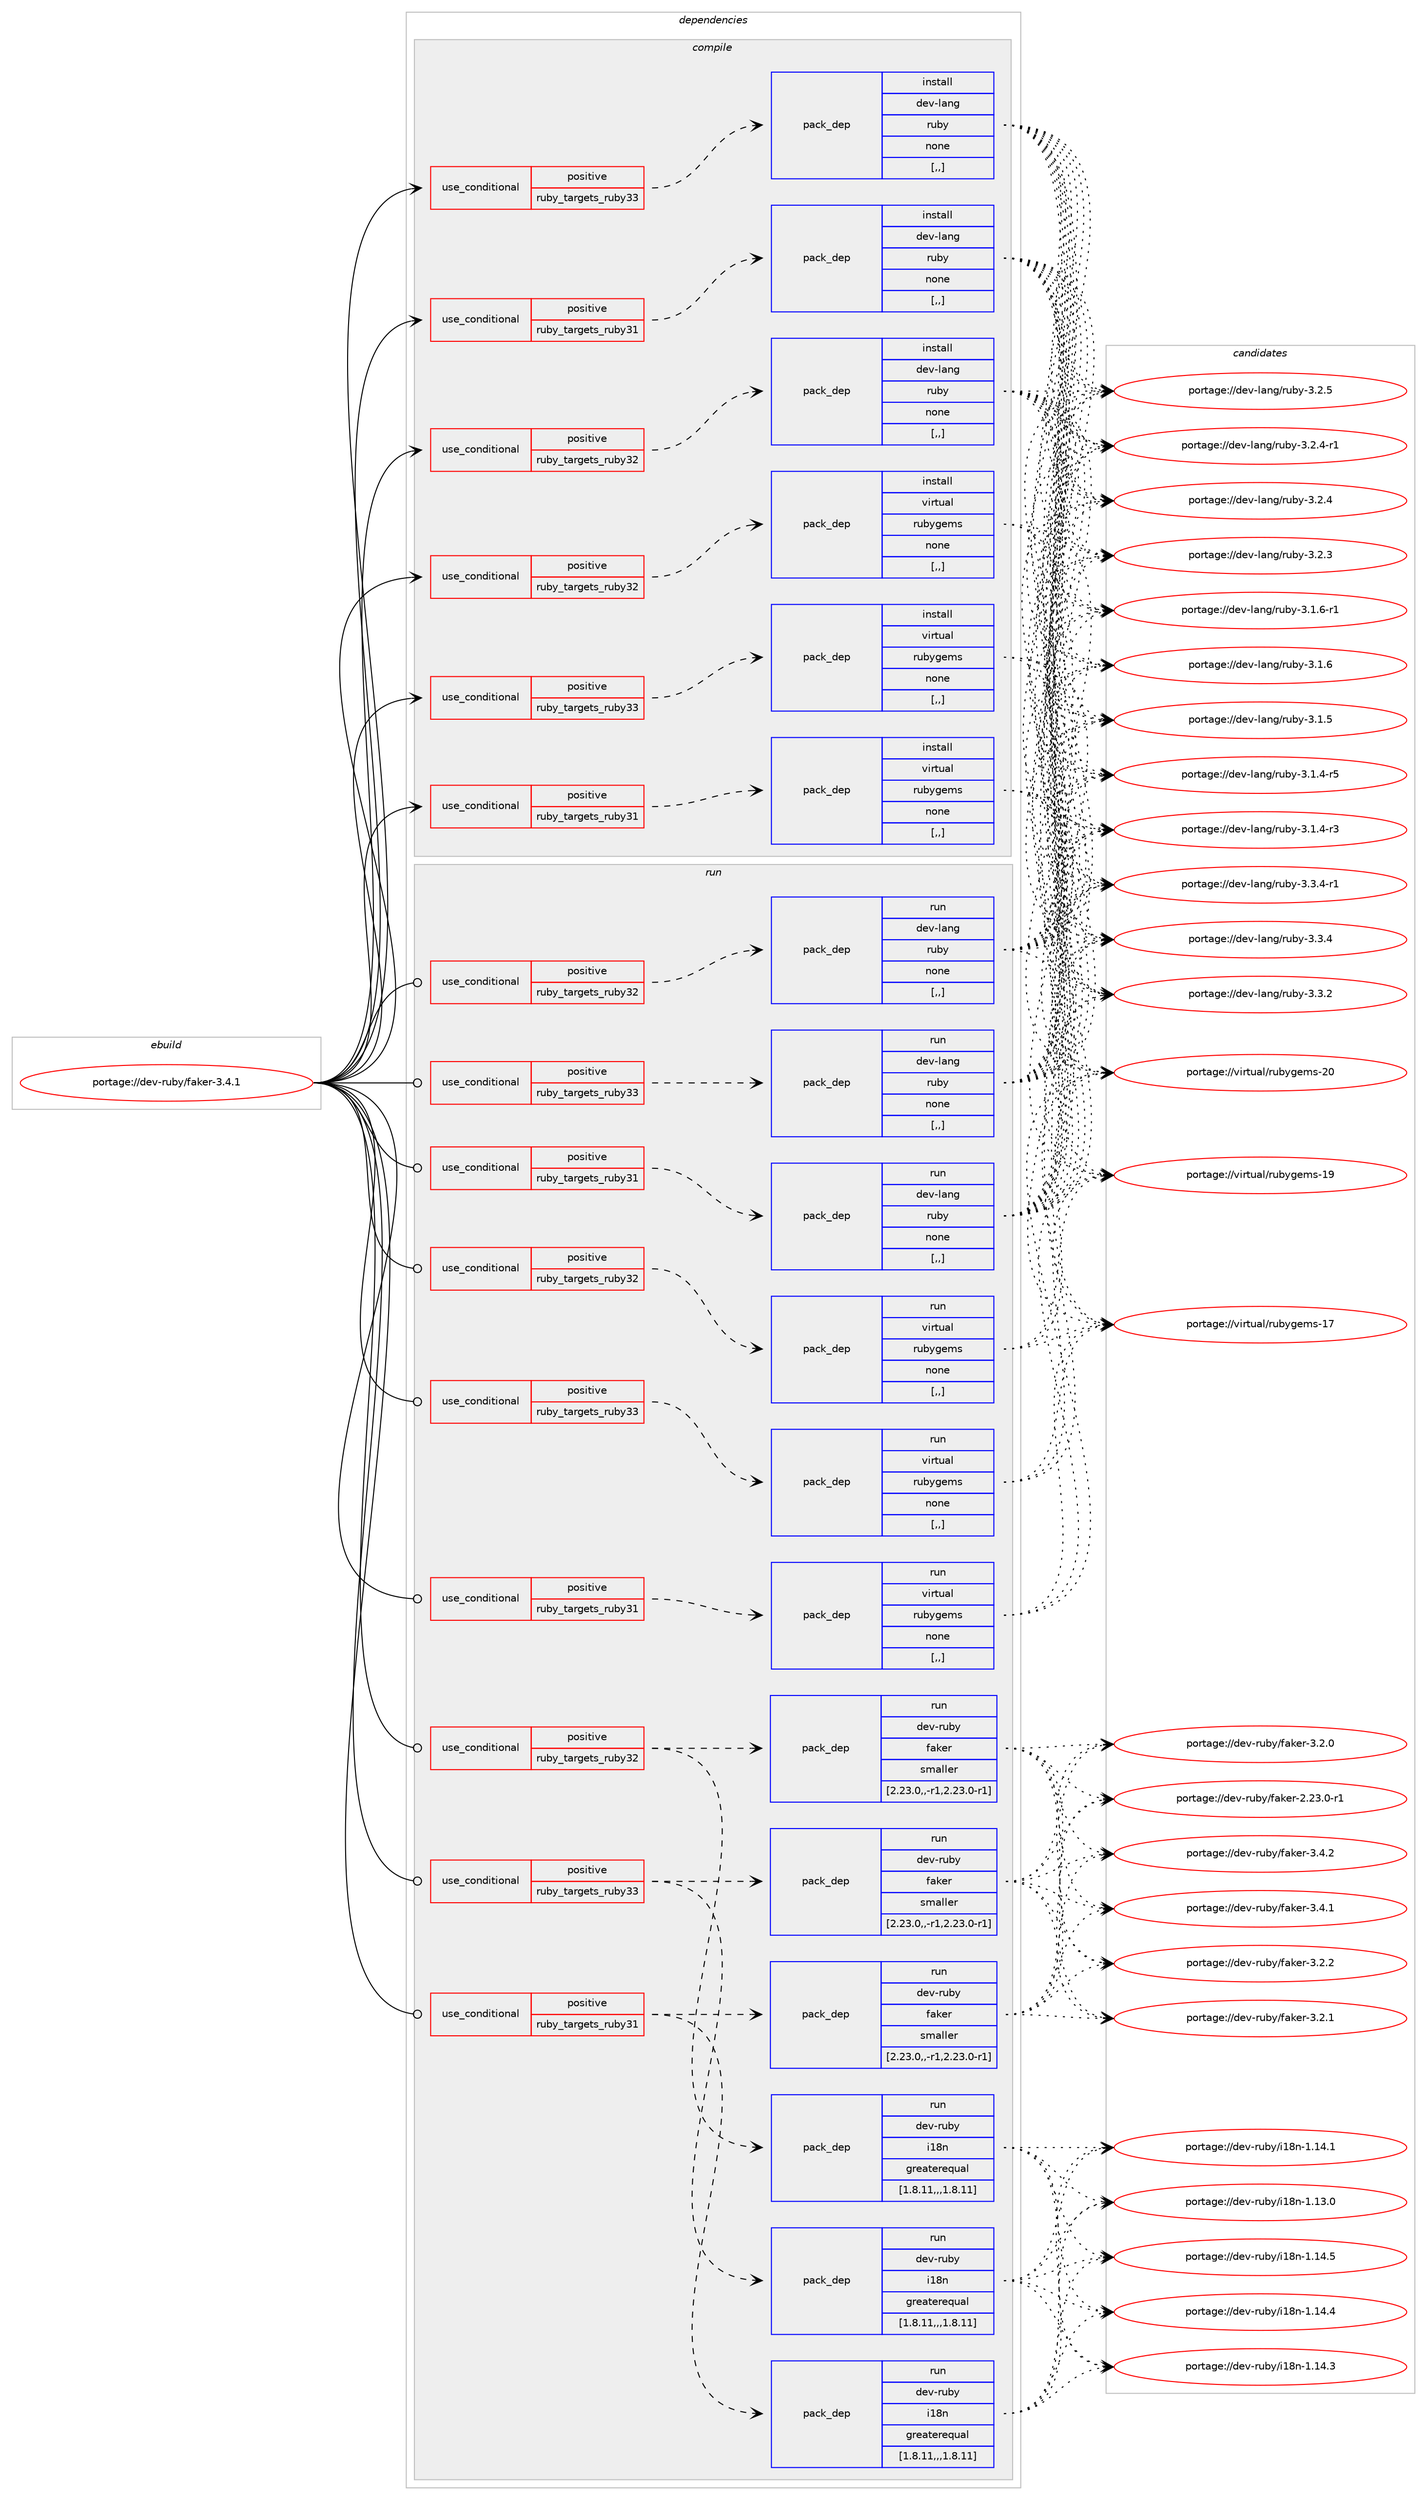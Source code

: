 digraph prolog {

# *************
# Graph options
# *************

newrank=true;
concentrate=true;
compound=true;
graph [rankdir=LR,fontname=Helvetica,fontsize=10,ranksep=1.5];#, ranksep=2.5, nodesep=0.2];
edge  [arrowhead=vee];
node  [fontname=Helvetica,fontsize=10];

# **********
# The ebuild
# **********

subgraph cluster_leftcol {
color=gray;
label=<<i>ebuild</i>>;
id [label="portage://dev-ruby/faker-3.4.1", color=red, width=4, href="../dev-ruby/faker-3.4.1.svg"];
}

# ****************
# The dependencies
# ****************

subgraph cluster_midcol {
color=gray;
label=<<i>dependencies</i>>;
subgraph cluster_compile {
fillcolor="#eeeeee";
style=filled;
label=<<i>compile</i>>;
subgraph cond47506 {
dependency183318 [label=<<TABLE BORDER="0" CELLBORDER="1" CELLSPACING="0" CELLPADDING="4"><TR><TD ROWSPAN="3" CELLPADDING="10">use_conditional</TD></TR><TR><TD>positive</TD></TR><TR><TD>ruby_targets_ruby31</TD></TR></TABLE>>, shape=none, color=red];
subgraph pack134497 {
dependency183319 [label=<<TABLE BORDER="0" CELLBORDER="1" CELLSPACING="0" CELLPADDING="4" WIDTH="220"><TR><TD ROWSPAN="6" CELLPADDING="30">pack_dep</TD></TR><TR><TD WIDTH="110">install</TD></TR><TR><TD>dev-lang</TD></TR><TR><TD>ruby</TD></TR><TR><TD>none</TD></TR><TR><TD>[,,]</TD></TR></TABLE>>, shape=none, color=blue];
}
dependency183318:e -> dependency183319:w [weight=20,style="dashed",arrowhead="vee"];
}
id:e -> dependency183318:w [weight=20,style="solid",arrowhead="vee"];
subgraph cond47507 {
dependency183320 [label=<<TABLE BORDER="0" CELLBORDER="1" CELLSPACING="0" CELLPADDING="4"><TR><TD ROWSPAN="3" CELLPADDING="10">use_conditional</TD></TR><TR><TD>positive</TD></TR><TR><TD>ruby_targets_ruby31</TD></TR></TABLE>>, shape=none, color=red];
subgraph pack134498 {
dependency183321 [label=<<TABLE BORDER="0" CELLBORDER="1" CELLSPACING="0" CELLPADDING="4" WIDTH="220"><TR><TD ROWSPAN="6" CELLPADDING="30">pack_dep</TD></TR><TR><TD WIDTH="110">install</TD></TR><TR><TD>virtual</TD></TR><TR><TD>rubygems</TD></TR><TR><TD>none</TD></TR><TR><TD>[,,]</TD></TR></TABLE>>, shape=none, color=blue];
}
dependency183320:e -> dependency183321:w [weight=20,style="dashed",arrowhead="vee"];
}
id:e -> dependency183320:w [weight=20,style="solid",arrowhead="vee"];
subgraph cond47508 {
dependency183322 [label=<<TABLE BORDER="0" CELLBORDER="1" CELLSPACING="0" CELLPADDING="4"><TR><TD ROWSPAN="3" CELLPADDING="10">use_conditional</TD></TR><TR><TD>positive</TD></TR><TR><TD>ruby_targets_ruby32</TD></TR></TABLE>>, shape=none, color=red];
subgraph pack134499 {
dependency183323 [label=<<TABLE BORDER="0" CELLBORDER="1" CELLSPACING="0" CELLPADDING="4" WIDTH="220"><TR><TD ROWSPAN="6" CELLPADDING="30">pack_dep</TD></TR><TR><TD WIDTH="110">install</TD></TR><TR><TD>dev-lang</TD></TR><TR><TD>ruby</TD></TR><TR><TD>none</TD></TR><TR><TD>[,,]</TD></TR></TABLE>>, shape=none, color=blue];
}
dependency183322:e -> dependency183323:w [weight=20,style="dashed",arrowhead="vee"];
}
id:e -> dependency183322:w [weight=20,style="solid",arrowhead="vee"];
subgraph cond47509 {
dependency183324 [label=<<TABLE BORDER="0" CELLBORDER="1" CELLSPACING="0" CELLPADDING="4"><TR><TD ROWSPAN="3" CELLPADDING="10">use_conditional</TD></TR><TR><TD>positive</TD></TR><TR><TD>ruby_targets_ruby32</TD></TR></TABLE>>, shape=none, color=red];
subgraph pack134500 {
dependency183325 [label=<<TABLE BORDER="0" CELLBORDER="1" CELLSPACING="0" CELLPADDING="4" WIDTH="220"><TR><TD ROWSPAN="6" CELLPADDING="30">pack_dep</TD></TR><TR><TD WIDTH="110">install</TD></TR><TR><TD>virtual</TD></TR><TR><TD>rubygems</TD></TR><TR><TD>none</TD></TR><TR><TD>[,,]</TD></TR></TABLE>>, shape=none, color=blue];
}
dependency183324:e -> dependency183325:w [weight=20,style="dashed",arrowhead="vee"];
}
id:e -> dependency183324:w [weight=20,style="solid",arrowhead="vee"];
subgraph cond47510 {
dependency183326 [label=<<TABLE BORDER="0" CELLBORDER="1" CELLSPACING="0" CELLPADDING="4"><TR><TD ROWSPAN="3" CELLPADDING="10">use_conditional</TD></TR><TR><TD>positive</TD></TR><TR><TD>ruby_targets_ruby33</TD></TR></TABLE>>, shape=none, color=red];
subgraph pack134501 {
dependency183327 [label=<<TABLE BORDER="0" CELLBORDER="1" CELLSPACING="0" CELLPADDING="4" WIDTH="220"><TR><TD ROWSPAN="6" CELLPADDING="30">pack_dep</TD></TR><TR><TD WIDTH="110">install</TD></TR><TR><TD>dev-lang</TD></TR><TR><TD>ruby</TD></TR><TR><TD>none</TD></TR><TR><TD>[,,]</TD></TR></TABLE>>, shape=none, color=blue];
}
dependency183326:e -> dependency183327:w [weight=20,style="dashed",arrowhead="vee"];
}
id:e -> dependency183326:w [weight=20,style="solid",arrowhead="vee"];
subgraph cond47511 {
dependency183328 [label=<<TABLE BORDER="0" CELLBORDER="1" CELLSPACING="0" CELLPADDING="4"><TR><TD ROWSPAN="3" CELLPADDING="10">use_conditional</TD></TR><TR><TD>positive</TD></TR><TR><TD>ruby_targets_ruby33</TD></TR></TABLE>>, shape=none, color=red];
subgraph pack134502 {
dependency183329 [label=<<TABLE BORDER="0" CELLBORDER="1" CELLSPACING="0" CELLPADDING="4" WIDTH="220"><TR><TD ROWSPAN="6" CELLPADDING="30">pack_dep</TD></TR><TR><TD WIDTH="110">install</TD></TR><TR><TD>virtual</TD></TR><TR><TD>rubygems</TD></TR><TR><TD>none</TD></TR><TR><TD>[,,]</TD></TR></TABLE>>, shape=none, color=blue];
}
dependency183328:e -> dependency183329:w [weight=20,style="dashed",arrowhead="vee"];
}
id:e -> dependency183328:w [weight=20,style="solid",arrowhead="vee"];
}
subgraph cluster_compileandrun {
fillcolor="#eeeeee";
style=filled;
label=<<i>compile and run</i>>;
}
subgraph cluster_run {
fillcolor="#eeeeee";
style=filled;
label=<<i>run</i>>;
subgraph cond47512 {
dependency183330 [label=<<TABLE BORDER="0" CELLBORDER="1" CELLSPACING="0" CELLPADDING="4"><TR><TD ROWSPAN="3" CELLPADDING="10">use_conditional</TD></TR><TR><TD>positive</TD></TR><TR><TD>ruby_targets_ruby31</TD></TR></TABLE>>, shape=none, color=red];
subgraph pack134503 {
dependency183331 [label=<<TABLE BORDER="0" CELLBORDER="1" CELLSPACING="0" CELLPADDING="4" WIDTH="220"><TR><TD ROWSPAN="6" CELLPADDING="30">pack_dep</TD></TR><TR><TD WIDTH="110">run</TD></TR><TR><TD>dev-lang</TD></TR><TR><TD>ruby</TD></TR><TR><TD>none</TD></TR><TR><TD>[,,]</TD></TR></TABLE>>, shape=none, color=blue];
}
dependency183330:e -> dependency183331:w [weight=20,style="dashed",arrowhead="vee"];
}
id:e -> dependency183330:w [weight=20,style="solid",arrowhead="odot"];
subgraph cond47513 {
dependency183332 [label=<<TABLE BORDER="0" CELLBORDER="1" CELLSPACING="0" CELLPADDING="4"><TR><TD ROWSPAN="3" CELLPADDING="10">use_conditional</TD></TR><TR><TD>positive</TD></TR><TR><TD>ruby_targets_ruby31</TD></TR></TABLE>>, shape=none, color=red];
subgraph pack134504 {
dependency183333 [label=<<TABLE BORDER="0" CELLBORDER="1" CELLSPACING="0" CELLPADDING="4" WIDTH="220"><TR><TD ROWSPAN="6" CELLPADDING="30">pack_dep</TD></TR><TR><TD WIDTH="110">run</TD></TR><TR><TD>dev-ruby</TD></TR><TR><TD>i18n</TD></TR><TR><TD>greaterequal</TD></TR><TR><TD>[1.8.11,,,1.8.11]</TD></TR></TABLE>>, shape=none, color=blue];
}
dependency183332:e -> dependency183333:w [weight=20,style="dashed",arrowhead="vee"];
subgraph pack134505 {
dependency183334 [label=<<TABLE BORDER="0" CELLBORDER="1" CELLSPACING="0" CELLPADDING="4" WIDTH="220"><TR><TD ROWSPAN="6" CELLPADDING="30">pack_dep</TD></TR><TR><TD WIDTH="110">run</TD></TR><TR><TD>dev-ruby</TD></TR><TR><TD>faker</TD></TR><TR><TD>smaller</TD></TR><TR><TD>[2.23.0,,-r1,2.23.0-r1]</TD></TR></TABLE>>, shape=none, color=blue];
}
dependency183332:e -> dependency183334:w [weight=20,style="dashed",arrowhead="vee"];
}
id:e -> dependency183332:w [weight=20,style="solid",arrowhead="odot"];
subgraph cond47514 {
dependency183335 [label=<<TABLE BORDER="0" CELLBORDER="1" CELLSPACING="0" CELLPADDING="4"><TR><TD ROWSPAN="3" CELLPADDING="10">use_conditional</TD></TR><TR><TD>positive</TD></TR><TR><TD>ruby_targets_ruby31</TD></TR></TABLE>>, shape=none, color=red];
subgraph pack134506 {
dependency183336 [label=<<TABLE BORDER="0" CELLBORDER="1" CELLSPACING="0" CELLPADDING="4" WIDTH="220"><TR><TD ROWSPAN="6" CELLPADDING="30">pack_dep</TD></TR><TR><TD WIDTH="110">run</TD></TR><TR><TD>virtual</TD></TR><TR><TD>rubygems</TD></TR><TR><TD>none</TD></TR><TR><TD>[,,]</TD></TR></TABLE>>, shape=none, color=blue];
}
dependency183335:e -> dependency183336:w [weight=20,style="dashed",arrowhead="vee"];
}
id:e -> dependency183335:w [weight=20,style="solid",arrowhead="odot"];
subgraph cond47515 {
dependency183337 [label=<<TABLE BORDER="0" CELLBORDER="1" CELLSPACING="0" CELLPADDING="4"><TR><TD ROWSPAN="3" CELLPADDING="10">use_conditional</TD></TR><TR><TD>positive</TD></TR><TR><TD>ruby_targets_ruby32</TD></TR></TABLE>>, shape=none, color=red];
subgraph pack134507 {
dependency183338 [label=<<TABLE BORDER="0" CELLBORDER="1" CELLSPACING="0" CELLPADDING="4" WIDTH="220"><TR><TD ROWSPAN="6" CELLPADDING="30">pack_dep</TD></TR><TR><TD WIDTH="110">run</TD></TR><TR><TD>dev-lang</TD></TR><TR><TD>ruby</TD></TR><TR><TD>none</TD></TR><TR><TD>[,,]</TD></TR></TABLE>>, shape=none, color=blue];
}
dependency183337:e -> dependency183338:w [weight=20,style="dashed",arrowhead="vee"];
}
id:e -> dependency183337:w [weight=20,style="solid",arrowhead="odot"];
subgraph cond47516 {
dependency183339 [label=<<TABLE BORDER="0" CELLBORDER="1" CELLSPACING="0" CELLPADDING="4"><TR><TD ROWSPAN="3" CELLPADDING="10">use_conditional</TD></TR><TR><TD>positive</TD></TR><TR><TD>ruby_targets_ruby32</TD></TR></TABLE>>, shape=none, color=red];
subgraph pack134508 {
dependency183340 [label=<<TABLE BORDER="0" CELLBORDER="1" CELLSPACING="0" CELLPADDING="4" WIDTH="220"><TR><TD ROWSPAN="6" CELLPADDING="30">pack_dep</TD></TR><TR><TD WIDTH="110">run</TD></TR><TR><TD>dev-ruby</TD></TR><TR><TD>i18n</TD></TR><TR><TD>greaterequal</TD></TR><TR><TD>[1.8.11,,,1.8.11]</TD></TR></TABLE>>, shape=none, color=blue];
}
dependency183339:e -> dependency183340:w [weight=20,style="dashed",arrowhead="vee"];
subgraph pack134509 {
dependency183341 [label=<<TABLE BORDER="0" CELLBORDER="1" CELLSPACING="0" CELLPADDING="4" WIDTH="220"><TR><TD ROWSPAN="6" CELLPADDING="30">pack_dep</TD></TR><TR><TD WIDTH="110">run</TD></TR><TR><TD>dev-ruby</TD></TR><TR><TD>faker</TD></TR><TR><TD>smaller</TD></TR><TR><TD>[2.23.0,,-r1,2.23.0-r1]</TD></TR></TABLE>>, shape=none, color=blue];
}
dependency183339:e -> dependency183341:w [weight=20,style="dashed",arrowhead="vee"];
}
id:e -> dependency183339:w [weight=20,style="solid",arrowhead="odot"];
subgraph cond47517 {
dependency183342 [label=<<TABLE BORDER="0" CELLBORDER="1" CELLSPACING="0" CELLPADDING="4"><TR><TD ROWSPAN="3" CELLPADDING="10">use_conditional</TD></TR><TR><TD>positive</TD></TR><TR><TD>ruby_targets_ruby32</TD></TR></TABLE>>, shape=none, color=red];
subgraph pack134510 {
dependency183343 [label=<<TABLE BORDER="0" CELLBORDER="1" CELLSPACING="0" CELLPADDING="4" WIDTH="220"><TR><TD ROWSPAN="6" CELLPADDING="30">pack_dep</TD></TR><TR><TD WIDTH="110">run</TD></TR><TR><TD>virtual</TD></TR><TR><TD>rubygems</TD></TR><TR><TD>none</TD></TR><TR><TD>[,,]</TD></TR></TABLE>>, shape=none, color=blue];
}
dependency183342:e -> dependency183343:w [weight=20,style="dashed",arrowhead="vee"];
}
id:e -> dependency183342:w [weight=20,style="solid",arrowhead="odot"];
subgraph cond47518 {
dependency183344 [label=<<TABLE BORDER="0" CELLBORDER="1" CELLSPACING="0" CELLPADDING="4"><TR><TD ROWSPAN="3" CELLPADDING="10">use_conditional</TD></TR><TR><TD>positive</TD></TR><TR><TD>ruby_targets_ruby33</TD></TR></TABLE>>, shape=none, color=red];
subgraph pack134511 {
dependency183345 [label=<<TABLE BORDER="0" CELLBORDER="1" CELLSPACING="0" CELLPADDING="4" WIDTH="220"><TR><TD ROWSPAN="6" CELLPADDING="30">pack_dep</TD></TR><TR><TD WIDTH="110">run</TD></TR><TR><TD>dev-lang</TD></TR><TR><TD>ruby</TD></TR><TR><TD>none</TD></TR><TR><TD>[,,]</TD></TR></TABLE>>, shape=none, color=blue];
}
dependency183344:e -> dependency183345:w [weight=20,style="dashed",arrowhead="vee"];
}
id:e -> dependency183344:w [weight=20,style="solid",arrowhead="odot"];
subgraph cond47519 {
dependency183346 [label=<<TABLE BORDER="0" CELLBORDER="1" CELLSPACING="0" CELLPADDING="4"><TR><TD ROWSPAN="3" CELLPADDING="10">use_conditional</TD></TR><TR><TD>positive</TD></TR><TR><TD>ruby_targets_ruby33</TD></TR></TABLE>>, shape=none, color=red];
subgraph pack134512 {
dependency183347 [label=<<TABLE BORDER="0" CELLBORDER="1" CELLSPACING="0" CELLPADDING="4" WIDTH="220"><TR><TD ROWSPAN="6" CELLPADDING="30">pack_dep</TD></TR><TR><TD WIDTH="110">run</TD></TR><TR><TD>dev-ruby</TD></TR><TR><TD>i18n</TD></TR><TR><TD>greaterequal</TD></TR><TR><TD>[1.8.11,,,1.8.11]</TD></TR></TABLE>>, shape=none, color=blue];
}
dependency183346:e -> dependency183347:w [weight=20,style="dashed",arrowhead="vee"];
subgraph pack134513 {
dependency183348 [label=<<TABLE BORDER="0" CELLBORDER="1" CELLSPACING="0" CELLPADDING="4" WIDTH="220"><TR><TD ROWSPAN="6" CELLPADDING="30">pack_dep</TD></TR><TR><TD WIDTH="110">run</TD></TR><TR><TD>dev-ruby</TD></TR><TR><TD>faker</TD></TR><TR><TD>smaller</TD></TR><TR><TD>[2.23.0,,-r1,2.23.0-r1]</TD></TR></TABLE>>, shape=none, color=blue];
}
dependency183346:e -> dependency183348:w [weight=20,style="dashed",arrowhead="vee"];
}
id:e -> dependency183346:w [weight=20,style="solid",arrowhead="odot"];
subgraph cond47520 {
dependency183349 [label=<<TABLE BORDER="0" CELLBORDER="1" CELLSPACING="0" CELLPADDING="4"><TR><TD ROWSPAN="3" CELLPADDING="10">use_conditional</TD></TR><TR><TD>positive</TD></TR><TR><TD>ruby_targets_ruby33</TD></TR></TABLE>>, shape=none, color=red];
subgraph pack134514 {
dependency183350 [label=<<TABLE BORDER="0" CELLBORDER="1" CELLSPACING="0" CELLPADDING="4" WIDTH="220"><TR><TD ROWSPAN="6" CELLPADDING="30">pack_dep</TD></TR><TR><TD WIDTH="110">run</TD></TR><TR><TD>virtual</TD></TR><TR><TD>rubygems</TD></TR><TR><TD>none</TD></TR><TR><TD>[,,]</TD></TR></TABLE>>, shape=none, color=blue];
}
dependency183349:e -> dependency183350:w [weight=20,style="dashed",arrowhead="vee"];
}
id:e -> dependency183349:w [weight=20,style="solid",arrowhead="odot"];
}
}

# **************
# The candidates
# **************

subgraph cluster_choices {
rank=same;
color=gray;
label=<<i>candidates</i>>;

subgraph choice134497 {
color=black;
nodesep=1;
choice100101118451089711010347114117981214551465146524511449 [label="portage://dev-lang/ruby-3.3.4-r1", color=red, width=4,href="../dev-lang/ruby-3.3.4-r1.svg"];
choice10010111845108971101034711411798121455146514652 [label="portage://dev-lang/ruby-3.3.4", color=red, width=4,href="../dev-lang/ruby-3.3.4.svg"];
choice10010111845108971101034711411798121455146514650 [label="portage://dev-lang/ruby-3.3.2", color=red, width=4,href="../dev-lang/ruby-3.3.2.svg"];
choice10010111845108971101034711411798121455146504653 [label="portage://dev-lang/ruby-3.2.5", color=red, width=4,href="../dev-lang/ruby-3.2.5.svg"];
choice100101118451089711010347114117981214551465046524511449 [label="portage://dev-lang/ruby-3.2.4-r1", color=red, width=4,href="../dev-lang/ruby-3.2.4-r1.svg"];
choice10010111845108971101034711411798121455146504652 [label="portage://dev-lang/ruby-3.2.4", color=red, width=4,href="../dev-lang/ruby-3.2.4.svg"];
choice10010111845108971101034711411798121455146504651 [label="portage://dev-lang/ruby-3.2.3", color=red, width=4,href="../dev-lang/ruby-3.2.3.svg"];
choice100101118451089711010347114117981214551464946544511449 [label="portage://dev-lang/ruby-3.1.6-r1", color=red, width=4,href="../dev-lang/ruby-3.1.6-r1.svg"];
choice10010111845108971101034711411798121455146494654 [label="portage://dev-lang/ruby-3.1.6", color=red, width=4,href="../dev-lang/ruby-3.1.6.svg"];
choice10010111845108971101034711411798121455146494653 [label="portage://dev-lang/ruby-3.1.5", color=red, width=4,href="../dev-lang/ruby-3.1.5.svg"];
choice100101118451089711010347114117981214551464946524511453 [label="portage://dev-lang/ruby-3.1.4-r5", color=red, width=4,href="../dev-lang/ruby-3.1.4-r5.svg"];
choice100101118451089711010347114117981214551464946524511451 [label="portage://dev-lang/ruby-3.1.4-r3", color=red, width=4,href="../dev-lang/ruby-3.1.4-r3.svg"];
dependency183319:e -> choice100101118451089711010347114117981214551465146524511449:w [style=dotted,weight="100"];
dependency183319:e -> choice10010111845108971101034711411798121455146514652:w [style=dotted,weight="100"];
dependency183319:e -> choice10010111845108971101034711411798121455146514650:w [style=dotted,weight="100"];
dependency183319:e -> choice10010111845108971101034711411798121455146504653:w [style=dotted,weight="100"];
dependency183319:e -> choice100101118451089711010347114117981214551465046524511449:w [style=dotted,weight="100"];
dependency183319:e -> choice10010111845108971101034711411798121455146504652:w [style=dotted,weight="100"];
dependency183319:e -> choice10010111845108971101034711411798121455146504651:w [style=dotted,weight="100"];
dependency183319:e -> choice100101118451089711010347114117981214551464946544511449:w [style=dotted,weight="100"];
dependency183319:e -> choice10010111845108971101034711411798121455146494654:w [style=dotted,weight="100"];
dependency183319:e -> choice10010111845108971101034711411798121455146494653:w [style=dotted,weight="100"];
dependency183319:e -> choice100101118451089711010347114117981214551464946524511453:w [style=dotted,weight="100"];
dependency183319:e -> choice100101118451089711010347114117981214551464946524511451:w [style=dotted,weight="100"];
}
subgraph choice134498 {
color=black;
nodesep=1;
choice118105114116117971084711411798121103101109115455048 [label="portage://virtual/rubygems-20", color=red, width=4,href="../virtual/rubygems-20.svg"];
choice118105114116117971084711411798121103101109115454957 [label="portage://virtual/rubygems-19", color=red, width=4,href="../virtual/rubygems-19.svg"];
choice118105114116117971084711411798121103101109115454955 [label="portage://virtual/rubygems-17", color=red, width=4,href="../virtual/rubygems-17.svg"];
dependency183321:e -> choice118105114116117971084711411798121103101109115455048:w [style=dotted,weight="100"];
dependency183321:e -> choice118105114116117971084711411798121103101109115454957:w [style=dotted,weight="100"];
dependency183321:e -> choice118105114116117971084711411798121103101109115454955:w [style=dotted,weight="100"];
}
subgraph choice134499 {
color=black;
nodesep=1;
choice100101118451089711010347114117981214551465146524511449 [label="portage://dev-lang/ruby-3.3.4-r1", color=red, width=4,href="../dev-lang/ruby-3.3.4-r1.svg"];
choice10010111845108971101034711411798121455146514652 [label="portage://dev-lang/ruby-3.3.4", color=red, width=4,href="../dev-lang/ruby-3.3.4.svg"];
choice10010111845108971101034711411798121455146514650 [label="portage://dev-lang/ruby-3.3.2", color=red, width=4,href="../dev-lang/ruby-3.3.2.svg"];
choice10010111845108971101034711411798121455146504653 [label="portage://dev-lang/ruby-3.2.5", color=red, width=4,href="../dev-lang/ruby-3.2.5.svg"];
choice100101118451089711010347114117981214551465046524511449 [label="portage://dev-lang/ruby-3.2.4-r1", color=red, width=4,href="../dev-lang/ruby-3.2.4-r1.svg"];
choice10010111845108971101034711411798121455146504652 [label="portage://dev-lang/ruby-3.2.4", color=red, width=4,href="../dev-lang/ruby-3.2.4.svg"];
choice10010111845108971101034711411798121455146504651 [label="portage://dev-lang/ruby-3.2.3", color=red, width=4,href="../dev-lang/ruby-3.2.3.svg"];
choice100101118451089711010347114117981214551464946544511449 [label="portage://dev-lang/ruby-3.1.6-r1", color=red, width=4,href="../dev-lang/ruby-3.1.6-r1.svg"];
choice10010111845108971101034711411798121455146494654 [label="portage://dev-lang/ruby-3.1.6", color=red, width=4,href="../dev-lang/ruby-3.1.6.svg"];
choice10010111845108971101034711411798121455146494653 [label="portage://dev-lang/ruby-3.1.5", color=red, width=4,href="../dev-lang/ruby-3.1.5.svg"];
choice100101118451089711010347114117981214551464946524511453 [label="portage://dev-lang/ruby-3.1.4-r5", color=red, width=4,href="../dev-lang/ruby-3.1.4-r5.svg"];
choice100101118451089711010347114117981214551464946524511451 [label="portage://dev-lang/ruby-3.1.4-r3", color=red, width=4,href="../dev-lang/ruby-3.1.4-r3.svg"];
dependency183323:e -> choice100101118451089711010347114117981214551465146524511449:w [style=dotted,weight="100"];
dependency183323:e -> choice10010111845108971101034711411798121455146514652:w [style=dotted,weight="100"];
dependency183323:e -> choice10010111845108971101034711411798121455146514650:w [style=dotted,weight="100"];
dependency183323:e -> choice10010111845108971101034711411798121455146504653:w [style=dotted,weight="100"];
dependency183323:e -> choice100101118451089711010347114117981214551465046524511449:w [style=dotted,weight="100"];
dependency183323:e -> choice10010111845108971101034711411798121455146504652:w [style=dotted,weight="100"];
dependency183323:e -> choice10010111845108971101034711411798121455146504651:w [style=dotted,weight="100"];
dependency183323:e -> choice100101118451089711010347114117981214551464946544511449:w [style=dotted,weight="100"];
dependency183323:e -> choice10010111845108971101034711411798121455146494654:w [style=dotted,weight="100"];
dependency183323:e -> choice10010111845108971101034711411798121455146494653:w [style=dotted,weight="100"];
dependency183323:e -> choice100101118451089711010347114117981214551464946524511453:w [style=dotted,weight="100"];
dependency183323:e -> choice100101118451089711010347114117981214551464946524511451:w [style=dotted,weight="100"];
}
subgraph choice134500 {
color=black;
nodesep=1;
choice118105114116117971084711411798121103101109115455048 [label="portage://virtual/rubygems-20", color=red, width=4,href="../virtual/rubygems-20.svg"];
choice118105114116117971084711411798121103101109115454957 [label="portage://virtual/rubygems-19", color=red, width=4,href="../virtual/rubygems-19.svg"];
choice118105114116117971084711411798121103101109115454955 [label="portage://virtual/rubygems-17", color=red, width=4,href="../virtual/rubygems-17.svg"];
dependency183325:e -> choice118105114116117971084711411798121103101109115455048:w [style=dotted,weight="100"];
dependency183325:e -> choice118105114116117971084711411798121103101109115454957:w [style=dotted,weight="100"];
dependency183325:e -> choice118105114116117971084711411798121103101109115454955:w [style=dotted,weight="100"];
}
subgraph choice134501 {
color=black;
nodesep=1;
choice100101118451089711010347114117981214551465146524511449 [label="portage://dev-lang/ruby-3.3.4-r1", color=red, width=4,href="../dev-lang/ruby-3.3.4-r1.svg"];
choice10010111845108971101034711411798121455146514652 [label="portage://dev-lang/ruby-3.3.4", color=red, width=4,href="../dev-lang/ruby-3.3.4.svg"];
choice10010111845108971101034711411798121455146514650 [label="portage://dev-lang/ruby-3.3.2", color=red, width=4,href="../dev-lang/ruby-3.3.2.svg"];
choice10010111845108971101034711411798121455146504653 [label="portage://dev-lang/ruby-3.2.5", color=red, width=4,href="../dev-lang/ruby-3.2.5.svg"];
choice100101118451089711010347114117981214551465046524511449 [label="portage://dev-lang/ruby-3.2.4-r1", color=red, width=4,href="../dev-lang/ruby-3.2.4-r1.svg"];
choice10010111845108971101034711411798121455146504652 [label="portage://dev-lang/ruby-3.2.4", color=red, width=4,href="../dev-lang/ruby-3.2.4.svg"];
choice10010111845108971101034711411798121455146504651 [label="portage://dev-lang/ruby-3.2.3", color=red, width=4,href="../dev-lang/ruby-3.2.3.svg"];
choice100101118451089711010347114117981214551464946544511449 [label="portage://dev-lang/ruby-3.1.6-r1", color=red, width=4,href="../dev-lang/ruby-3.1.6-r1.svg"];
choice10010111845108971101034711411798121455146494654 [label="portage://dev-lang/ruby-3.1.6", color=red, width=4,href="../dev-lang/ruby-3.1.6.svg"];
choice10010111845108971101034711411798121455146494653 [label="portage://dev-lang/ruby-3.1.5", color=red, width=4,href="../dev-lang/ruby-3.1.5.svg"];
choice100101118451089711010347114117981214551464946524511453 [label="portage://dev-lang/ruby-3.1.4-r5", color=red, width=4,href="../dev-lang/ruby-3.1.4-r5.svg"];
choice100101118451089711010347114117981214551464946524511451 [label="portage://dev-lang/ruby-3.1.4-r3", color=red, width=4,href="../dev-lang/ruby-3.1.4-r3.svg"];
dependency183327:e -> choice100101118451089711010347114117981214551465146524511449:w [style=dotted,weight="100"];
dependency183327:e -> choice10010111845108971101034711411798121455146514652:w [style=dotted,weight="100"];
dependency183327:e -> choice10010111845108971101034711411798121455146514650:w [style=dotted,weight="100"];
dependency183327:e -> choice10010111845108971101034711411798121455146504653:w [style=dotted,weight="100"];
dependency183327:e -> choice100101118451089711010347114117981214551465046524511449:w [style=dotted,weight="100"];
dependency183327:e -> choice10010111845108971101034711411798121455146504652:w [style=dotted,weight="100"];
dependency183327:e -> choice10010111845108971101034711411798121455146504651:w [style=dotted,weight="100"];
dependency183327:e -> choice100101118451089711010347114117981214551464946544511449:w [style=dotted,weight="100"];
dependency183327:e -> choice10010111845108971101034711411798121455146494654:w [style=dotted,weight="100"];
dependency183327:e -> choice10010111845108971101034711411798121455146494653:w [style=dotted,weight="100"];
dependency183327:e -> choice100101118451089711010347114117981214551464946524511453:w [style=dotted,weight="100"];
dependency183327:e -> choice100101118451089711010347114117981214551464946524511451:w [style=dotted,weight="100"];
}
subgraph choice134502 {
color=black;
nodesep=1;
choice118105114116117971084711411798121103101109115455048 [label="portage://virtual/rubygems-20", color=red, width=4,href="../virtual/rubygems-20.svg"];
choice118105114116117971084711411798121103101109115454957 [label="portage://virtual/rubygems-19", color=red, width=4,href="../virtual/rubygems-19.svg"];
choice118105114116117971084711411798121103101109115454955 [label="portage://virtual/rubygems-17", color=red, width=4,href="../virtual/rubygems-17.svg"];
dependency183329:e -> choice118105114116117971084711411798121103101109115455048:w [style=dotted,weight="100"];
dependency183329:e -> choice118105114116117971084711411798121103101109115454957:w [style=dotted,weight="100"];
dependency183329:e -> choice118105114116117971084711411798121103101109115454955:w [style=dotted,weight="100"];
}
subgraph choice134503 {
color=black;
nodesep=1;
choice100101118451089711010347114117981214551465146524511449 [label="portage://dev-lang/ruby-3.3.4-r1", color=red, width=4,href="../dev-lang/ruby-3.3.4-r1.svg"];
choice10010111845108971101034711411798121455146514652 [label="portage://dev-lang/ruby-3.3.4", color=red, width=4,href="../dev-lang/ruby-3.3.4.svg"];
choice10010111845108971101034711411798121455146514650 [label="portage://dev-lang/ruby-3.3.2", color=red, width=4,href="../dev-lang/ruby-3.3.2.svg"];
choice10010111845108971101034711411798121455146504653 [label="portage://dev-lang/ruby-3.2.5", color=red, width=4,href="../dev-lang/ruby-3.2.5.svg"];
choice100101118451089711010347114117981214551465046524511449 [label="portage://dev-lang/ruby-3.2.4-r1", color=red, width=4,href="../dev-lang/ruby-3.2.4-r1.svg"];
choice10010111845108971101034711411798121455146504652 [label="portage://dev-lang/ruby-3.2.4", color=red, width=4,href="../dev-lang/ruby-3.2.4.svg"];
choice10010111845108971101034711411798121455146504651 [label="portage://dev-lang/ruby-3.2.3", color=red, width=4,href="../dev-lang/ruby-3.2.3.svg"];
choice100101118451089711010347114117981214551464946544511449 [label="portage://dev-lang/ruby-3.1.6-r1", color=red, width=4,href="../dev-lang/ruby-3.1.6-r1.svg"];
choice10010111845108971101034711411798121455146494654 [label="portage://dev-lang/ruby-3.1.6", color=red, width=4,href="../dev-lang/ruby-3.1.6.svg"];
choice10010111845108971101034711411798121455146494653 [label="portage://dev-lang/ruby-3.1.5", color=red, width=4,href="../dev-lang/ruby-3.1.5.svg"];
choice100101118451089711010347114117981214551464946524511453 [label="portage://dev-lang/ruby-3.1.4-r5", color=red, width=4,href="../dev-lang/ruby-3.1.4-r5.svg"];
choice100101118451089711010347114117981214551464946524511451 [label="portage://dev-lang/ruby-3.1.4-r3", color=red, width=4,href="../dev-lang/ruby-3.1.4-r3.svg"];
dependency183331:e -> choice100101118451089711010347114117981214551465146524511449:w [style=dotted,weight="100"];
dependency183331:e -> choice10010111845108971101034711411798121455146514652:w [style=dotted,weight="100"];
dependency183331:e -> choice10010111845108971101034711411798121455146514650:w [style=dotted,weight="100"];
dependency183331:e -> choice10010111845108971101034711411798121455146504653:w [style=dotted,weight="100"];
dependency183331:e -> choice100101118451089711010347114117981214551465046524511449:w [style=dotted,weight="100"];
dependency183331:e -> choice10010111845108971101034711411798121455146504652:w [style=dotted,weight="100"];
dependency183331:e -> choice10010111845108971101034711411798121455146504651:w [style=dotted,weight="100"];
dependency183331:e -> choice100101118451089711010347114117981214551464946544511449:w [style=dotted,weight="100"];
dependency183331:e -> choice10010111845108971101034711411798121455146494654:w [style=dotted,weight="100"];
dependency183331:e -> choice10010111845108971101034711411798121455146494653:w [style=dotted,weight="100"];
dependency183331:e -> choice100101118451089711010347114117981214551464946524511453:w [style=dotted,weight="100"];
dependency183331:e -> choice100101118451089711010347114117981214551464946524511451:w [style=dotted,weight="100"];
}
subgraph choice134504 {
color=black;
nodesep=1;
choice100101118451141179812147105495611045494649524653 [label="portage://dev-ruby/i18n-1.14.5", color=red, width=4,href="../dev-ruby/i18n-1.14.5.svg"];
choice100101118451141179812147105495611045494649524652 [label="portage://dev-ruby/i18n-1.14.4", color=red, width=4,href="../dev-ruby/i18n-1.14.4.svg"];
choice100101118451141179812147105495611045494649524651 [label="portage://dev-ruby/i18n-1.14.3", color=red, width=4,href="../dev-ruby/i18n-1.14.3.svg"];
choice100101118451141179812147105495611045494649524649 [label="portage://dev-ruby/i18n-1.14.1", color=red, width=4,href="../dev-ruby/i18n-1.14.1.svg"];
choice100101118451141179812147105495611045494649514648 [label="portage://dev-ruby/i18n-1.13.0", color=red, width=4,href="../dev-ruby/i18n-1.13.0.svg"];
dependency183333:e -> choice100101118451141179812147105495611045494649524653:w [style=dotted,weight="100"];
dependency183333:e -> choice100101118451141179812147105495611045494649524652:w [style=dotted,weight="100"];
dependency183333:e -> choice100101118451141179812147105495611045494649524651:w [style=dotted,weight="100"];
dependency183333:e -> choice100101118451141179812147105495611045494649524649:w [style=dotted,weight="100"];
dependency183333:e -> choice100101118451141179812147105495611045494649514648:w [style=dotted,weight="100"];
}
subgraph choice134505 {
color=black;
nodesep=1;
choice10010111845114117981214710297107101114455146524650 [label="portage://dev-ruby/faker-3.4.2", color=red, width=4,href="../dev-ruby/faker-3.4.2.svg"];
choice10010111845114117981214710297107101114455146524649 [label="portage://dev-ruby/faker-3.4.1", color=red, width=4,href="../dev-ruby/faker-3.4.1.svg"];
choice10010111845114117981214710297107101114455146504650 [label="portage://dev-ruby/faker-3.2.2", color=red, width=4,href="../dev-ruby/faker-3.2.2.svg"];
choice10010111845114117981214710297107101114455146504649 [label="portage://dev-ruby/faker-3.2.1", color=red, width=4,href="../dev-ruby/faker-3.2.1.svg"];
choice10010111845114117981214710297107101114455146504648 [label="portage://dev-ruby/faker-3.2.0", color=red, width=4,href="../dev-ruby/faker-3.2.0.svg"];
choice10010111845114117981214710297107101114455046505146484511449 [label="portage://dev-ruby/faker-2.23.0-r1", color=red, width=4,href="../dev-ruby/faker-2.23.0-r1.svg"];
dependency183334:e -> choice10010111845114117981214710297107101114455146524650:w [style=dotted,weight="100"];
dependency183334:e -> choice10010111845114117981214710297107101114455146524649:w [style=dotted,weight="100"];
dependency183334:e -> choice10010111845114117981214710297107101114455146504650:w [style=dotted,weight="100"];
dependency183334:e -> choice10010111845114117981214710297107101114455146504649:w [style=dotted,weight="100"];
dependency183334:e -> choice10010111845114117981214710297107101114455146504648:w [style=dotted,weight="100"];
dependency183334:e -> choice10010111845114117981214710297107101114455046505146484511449:w [style=dotted,weight="100"];
}
subgraph choice134506 {
color=black;
nodesep=1;
choice118105114116117971084711411798121103101109115455048 [label="portage://virtual/rubygems-20", color=red, width=4,href="../virtual/rubygems-20.svg"];
choice118105114116117971084711411798121103101109115454957 [label="portage://virtual/rubygems-19", color=red, width=4,href="../virtual/rubygems-19.svg"];
choice118105114116117971084711411798121103101109115454955 [label="portage://virtual/rubygems-17", color=red, width=4,href="../virtual/rubygems-17.svg"];
dependency183336:e -> choice118105114116117971084711411798121103101109115455048:w [style=dotted,weight="100"];
dependency183336:e -> choice118105114116117971084711411798121103101109115454957:w [style=dotted,weight="100"];
dependency183336:e -> choice118105114116117971084711411798121103101109115454955:w [style=dotted,weight="100"];
}
subgraph choice134507 {
color=black;
nodesep=1;
choice100101118451089711010347114117981214551465146524511449 [label="portage://dev-lang/ruby-3.3.4-r1", color=red, width=4,href="../dev-lang/ruby-3.3.4-r1.svg"];
choice10010111845108971101034711411798121455146514652 [label="portage://dev-lang/ruby-3.3.4", color=red, width=4,href="../dev-lang/ruby-3.3.4.svg"];
choice10010111845108971101034711411798121455146514650 [label="portage://dev-lang/ruby-3.3.2", color=red, width=4,href="../dev-lang/ruby-3.3.2.svg"];
choice10010111845108971101034711411798121455146504653 [label="portage://dev-lang/ruby-3.2.5", color=red, width=4,href="../dev-lang/ruby-3.2.5.svg"];
choice100101118451089711010347114117981214551465046524511449 [label="portage://dev-lang/ruby-3.2.4-r1", color=red, width=4,href="../dev-lang/ruby-3.2.4-r1.svg"];
choice10010111845108971101034711411798121455146504652 [label="portage://dev-lang/ruby-3.2.4", color=red, width=4,href="../dev-lang/ruby-3.2.4.svg"];
choice10010111845108971101034711411798121455146504651 [label="portage://dev-lang/ruby-3.2.3", color=red, width=4,href="../dev-lang/ruby-3.2.3.svg"];
choice100101118451089711010347114117981214551464946544511449 [label="portage://dev-lang/ruby-3.1.6-r1", color=red, width=4,href="../dev-lang/ruby-3.1.6-r1.svg"];
choice10010111845108971101034711411798121455146494654 [label="portage://dev-lang/ruby-3.1.6", color=red, width=4,href="../dev-lang/ruby-3.1.6.svg"];
choice10010111845108971101034711411798121455146494653 [label="portage://dev-lang/ruby-3.1.5", color=red, width=4,href="../dev-lang/ruby-3.1.5.svg"];
choice100101118451089711010347114117981214551464946524511453 [label="portage://dev-lang/ruby-3.1.4-r5", color=red, width=4,href="../dev-lang/ruby-3.1.4-r5.svg"];
choice100101118451089711010347114117981214551464946524511451 [label="portage://dev-lang/ruby-3.1.4-r3", color=red, width=4,href="../dev-lang/ruby-3.1.4-r3.svg"];
dependency183338:e -> choice100101118451089711010347114117981214551465146524511449:w [style=dotted,weight="100"];
dependency183338:e -> choice10010111845108971101034711411798121455146514652:w [style=dotted,weight="100"];
dependency183338:e -> choice10010111845108971101034711411798121455146514650:w [style=dotted,weight="100"];
dependency183338:e -> choice10010111845108971101034711411798121455146504653:w [style=dotted,weight="100"];
dependency183338:e -> choice100101118451089711010347114117981214551465046524511449:w [style=dotted,weight="100"];
dependency183338:e -> choice10010111845108971101034711411798121455146504652:w [style=dotted,weight="100"];
dependency183338:e -> choice10010111845108971101034711411798121455146504651:w [style=dotted,weight="100"];
dependency183338:e -> choice100101118451089711010347114117981214551464946544511449:w [style=dotted,weight="100"];
dependency183338:e -> choice10010111845108971101034711411798121455146494654:w [style=dotted,weight="100"];
dependency183338:e -> choice10010111845108971101034711411798121455146494653:w [style=dotted,weight="100"];
dependency183338:e -> choice100101118451089711010347114117981214551464946524511453:w [style=dotted,weight="100"];
dependency183338:e -> choice100101118451089711010347114117981214551464946524511451:w [style=dotted,weight="100"];
}
subgraph choice134508 {
color=black;
nodesep=1;
choice100101118451141179812147105495611045494649524653 [label="portage://dev-ruby/i18n-1.14.5", color=red, width=4,href="../dev-ruby/i18n-1.14.5.svg"];
choice100101118451141179812147105495611045494649524652 [label="portage://dev-ruby/i18n-1.14.4", color=red, width=4,href="../dev-ruby/i18n-1.14.4.svg"];
choice100101118451141179812147105495611045494649524651 [label="portage://dev-ruby/i18n-1.14.3", color=red, width=4,href="../dev-ruby/i18n-1.14.3.svg"];
choice100101118451141179812147105495611045494649524649 [label="portage://dev-ruby/i18n-1.14.1", color=red, width=4,href="../dev-ruby/i18n-1.14.1.svg"];
choice100101118451141179812147105495611045494649514648 [label="portage://dev-ruby/i18n-1.13.0", color=red, width=4,href="../dev-ruby/i18n-1.13.0.svg"];
dependency183340:e -> choice100101118451141179812147105495611045494649524653:w [style=dotted,weight="100"];
dependency183340:e -> choice100101118451141179812147105495611045494649524652:w [style=dotted,weight="100"];
dependency183340:e -> choice100101118451141179812147105495611045494649524651:w [style=dotted,weight="100"];
dependency183340:e -> choice100101118451141179812147105495611045494649524649:w [style=dotted,weight="100"];
dependency183340:e -> choice100101118451141179812147105495611045494649514648:w [style=dotted,weight="100"];
}
subgraph choice134509 {
color=black;
nodesep=1;
choice10010111845114117981214710297107101114455146524650 [label="portage://dev-ruby/faker-3.4.2", color=red, width=4,href="../dev-ruby/faker-3.4.2.svg"];
choice10010111845114117981214710297107101114455146524649 [label="portage://dev-ruby/faker-3.4.1", color=red, width=4,href="../dev-ruby/faker-3.4.1.svg"];
choice10010111845114117981214710297107101114455146504650 [label="portage://dev-ruby/faker-3.2.2", color=red, width=4,href="../dev-ruby/faker-3.2.2.svg"];
choice10010111845114117981214710297107101114455146504649 [label="portage://dev-ruby/faker-3.2.1", color=red, width=4,href="../dev-ruby/faker-3.2.1.svg"];
choice10010111845114117981214710297107101114455146504648 [label="portage://dev-ruby/faker-3.2.0", color=red, width=4,href="../dev-ruby/faker-3.2.0.svg"];
choice10010111845114117981214710297107101114455046505146484511449 [label="portage://dev-ruby/faker-2.23.0-r1", color=red, width=4,href="../dev-ruby/faker-2.23.0-r1.svg"];
dependency183341:e -> choice10010111845114117981214710297107101114455146524650:w [style=dotted,weight="100"];
dependency183341:e -> choice10010111845114117981214710297107101114455146524649:w [style=dotted,weight="100"];
dependency183341:e -> choice10010111845114117981214710297107101114455146504650:w [style=dotted,weight="100"];
dependency183341:e -> choice10010111845114117981214710297107101114455146504649:w [style=dotted,weight="100"];
dependency183341:e -> choice10010111845114117981214710297107101114455146504648:w [style=dotted,weight="100"];
dependency183341:e -> choice10010111845114117981214710297107101114455046505146484511449:w [style=dotted,weight="100"];
}
subgraph choice134510 {
color=black;
nodesep=1;
choice118105114116117971084711411798121103101109115455048 [label="portage://virtual/rubygems-20", color=red, width=4,href="../virtual/rubygems-20.svg"];
choice118105114116117971084711411798121103101109115454957 [label="portage://virtual/rubygems-19", color=red, width=4,href="../virtual/rubygems-19.svg"];
choice118105114116117971084711411798121103101109115454955 [label="portage://virtual/rubygems-17", color=red, width=4,href="../virtual/rubygems-17.svg"];
dependency183343:e -> choice118105114116117971084711411798121103101109115455048:w [style=dotted,weight="100"];
dependency183343:e -> choice118105114116117971084711411798121103101109115454957:w [style=dotted,weight="100"];
dependency183343:e -> choice118105114116117971084711411798121103101109115454955:w [style=dotted,weight="100"];
}
subgraph choice134511 {
color=black;
nodesep=1;
choice100101118451089711010347114117981214551465146524511449 [label="portage://dev-lang/ruby-3.3.4-r1", color=red, width=4,href="../dev-lang/ruby-3.3.4-r1.svg"];
choice10010111845108971101034711411798121455146514652 [label="portage://dev-lang/ruby-3.3.4", color=red, width=4,href="../dev-lang/ruby-3.3.4.svg"];
choice10010111845108971101034711411798121455146514650 [label="portage://dev-lang/ruby-3.3.2", color=red, width=4,href="../dev-lang/ruby-3.3.2.svg"];
choice10010111845108971101034711411798121455146504653 [label="portage://dev-lang/ruby-3.2.5", color=red, width=4,href="../dev-lang/ruby-3.2.5.svg"];
choice100101118451089711010347114117981214551465046524511449 [label="portage://dev-lang/ruby-3.2.4-r1", color=red, width=4,href="../dev-lang/ruby-3.2.4-r1.svg"];
choice10010111845108971101034711411798121455146504652 [label="portage://dev-lang/ruby-3.2.4", color=red, width=4,href="../dev-lang/ruby-3.2.4.svg"];
choice10010111845108971101034711411798121455146504651 [label="portage://dev-lang/ruby-3.2.3", color=red, width=4,href="../dev-lang/ruby-3.2.3.svg"];
choice100101118451089711010347114117981214551464946544511449 [label="portage://dev-lang/ruby-3.1.6-r1", color=red, width=4,href="../dev-lang/ruby-3.1.6-r1.svg"];
choice10010111845108971101034711411798121455146494654 [label="portage://dev-lang/ruby-3.1.6", color=red, width=4,href="../dev-lang/ruby-3.1.6.svg"];
choice10010111845108971101034711411798121455146494653 [label="portage://dev-lang/ruby-3.1.5", color=red, width=4,href="../dev-lang/ruby-3.1.5.svg"];
choice100101118451089711010347114117981214551464946524511453 [label="portage://dev-lang/ruby-3.1.4-r5", color=red, width=4,href="../dev-lang/ruby-3.1.4-r5.svg"];
choice100101118451089711010347114117981214551464946524511451 [label="portage://dev-lang/ruby-3.1.4-r3", color=red, width=4,href="../dev-lang/ruby-3.1.4-r3.svg"];
dependency183345:e -> choice100101118451089711010347114117981214551465146524511449:w [style=dotted,weight="100"];
dependency183345:e -> choice10010111845108971101034711411798121455146514652:w [style=dotted,weight="100"];
dependency183345:e -> choice10010111845108971101034711411798121455146514650:w [style=dotted,weight="100"];
dependency183345:e -> choice10010111845108971101034711411798121455146504653:w [style=dotted,weight="100"];
dependency183345:e -> choice100101118451089711010347114117981214551465046524511449:w [style=dotted,weight="100"];
dependency183345:e -> choice10010111845108971101034711411798121455146504652:w [style=dotted,weight="100"];
dependency183345:e -> choice10010111845108971101034711411798121455146504651:w [style=dotted,weight="100"];
dependency183345:e -> choice100101118451089711010347114117981214551464946544511449:w [style=dotted,weight="100"];
dependency183345:e -> choice10010111845108971101034711411798121455146494654:w [style=dotted,weight="100"];
dependency183345:e -> choice10010111845108971101034711411798121455146494653:w [style=dotted,weight="100"];
dependency183345:e -> choice100101118451089711010347114117981214551464946524511453:w [style=dotted,weight="100"];
dependency183345:e -> choice100101118451089711010347114117981214551464946524511451:w [style=dotted,weight="100"];
}
subgraph choice134512 {
color=black;
nodesep=1;
choice100101118451141179812147105495611045494649524653 [label="portage://dev-ruby/i18n-1.14.5", color=red, width=4,href="../dev-ruby/i18n-1.14.5.svg"];
choice100101118451141179812147105495611045494649524652 [label="portage://dev-ruby/i18n-1.14.4", color=red, width=4,href="../dev-ruby/i18n-1.14.4.svg"];
choice100101118451141179812147105495611045494649524651 [label="portage://dev-ruby/i18n-1.14.3", color=red, width=4,href="../dev-ruby/i18n-1.14.3.svg"];
choice100101118451141179812147105495611045494649524649 [label="portage://dev-ruby/i18n-1.14.1", color=red, width=4,href="../dev-ruby/i18n-1.14.1.svg"];
choice100101118451141179812147105495611045494649514648 [label="portage://dev-ruby/i18n-1.13.0", color=red, width=4,href="../dev-ruby/i18n-1.13.0.svg"];
dependency183347:e -> choice100101118451141179812147105495611045494649524653:w [style=dotted,weight="100"];
dependency183347:e -> choice100101118451141179812147105495611045494649524652:w [style=dotted,weight="100"];
dependency183347:e -> choice100101118451141179812147105495611045494649524651:w [style=dotted,weight="100"];
dependency183347:e -> choice100101118451141179812147105495611045494649524649:w [style=dotted,weight="100"];
dependency183347:e -> choice100101118451141179812147105495611045494649514648:w [style=dotted,weight="100"];
}
subgraph choice134513 {
color=black;
nodesep=1;
choice10010111845114117981214710297107101114455146524650 [label="portage://dev-ruby/faker-3.4.2", color=red, width=4,href="../dev-ruby/faker-3.4.2.svg"];
choice10010111845114117981214710297107101114455146524649 [label="portage://dev-ruby/faker-3.4.1", color=red, width=4,href="../dev-ruby/faker-3.4.1.svg"];
choice10010111845114117981214710297107101114455146504650 [label="portage://dev-ruby/faker-3.2.2", color=red, width=4,href="../dev-ruby/faker-3.2.2.svg"];
choice10010111845114117981214710297107101114455146504649 [label="portage://dev-ruby/faker-3.2.1", color=red, width=4,href="../dev-ruby/faker-3.2.1.svg"];
choice10010111845114117981214710297107101114455146504648 [label="portage://dev-ruby/faker-3.2.0", color=red, width=4,href="../dev-ruby/faker-3.2.0.svg"];
choice10010111845114117981214710297107101114455046505146484511449 [label="portage://dev-ruby/faker-2.23.0-r1", color=red, width=4,href="../dev-ruby/faker-2.23.0-r1.svg"];
dependency183348:e -> choice10010111845114117981214710297107101114455146524650:w [style=dotted,weight="100"];
dependency183348:e -> choice10010111845114117981214710297107101114455146524649:w [style=dotted,weight="100"];
dependency183348:e -> choice10010111845114117981214710297107101114455146504650:w [style=dotted,weight="100"];
dependency183348:e -> choice10010111845114117981214710297107101114455146504649:w [style=dotted,weight="100"];
dependency183348:e -> choice10010111845114117981214710297107101114455146504648:w [style=dotted,weight="100"];
dependency183348:e -> choice10010111845114117981214710297107101114455046505146484511449:w [style=dotted,weight="100"];
}
subgraph choice134514 {
color=black;
nodesep=1;
choice118105114116117971084711411798121103101109115455048 [label="portage://virtual/rubygems-20", color=red, width=4,href="../virtual/rubygems-20.svg"];
choice118105114116117971084711411798121103101109115454957 [label="portage://virtual/rubygems-19", color=red, width=4,href="../virtual/rubygems-19.svg"];
choice118105114116117971084711411798121103101109115454955 [label="portage://virtual/rubygems-17", color=red, width=4,href="../virtual/rubygems-17.svg"];
dependency183350:e -> choice118105114116117971084711411798121103101109115455048:w [style=dotted,weight="100"];
dependency183350:e -> choice118105114116117971084711411798121103101109115454957:w [style=dotted,weight="100"];
dependency183350:e -> choice118105114116117971084711411798121103101109115454955:w [style=dotted,weight="100"];
}
}

}
